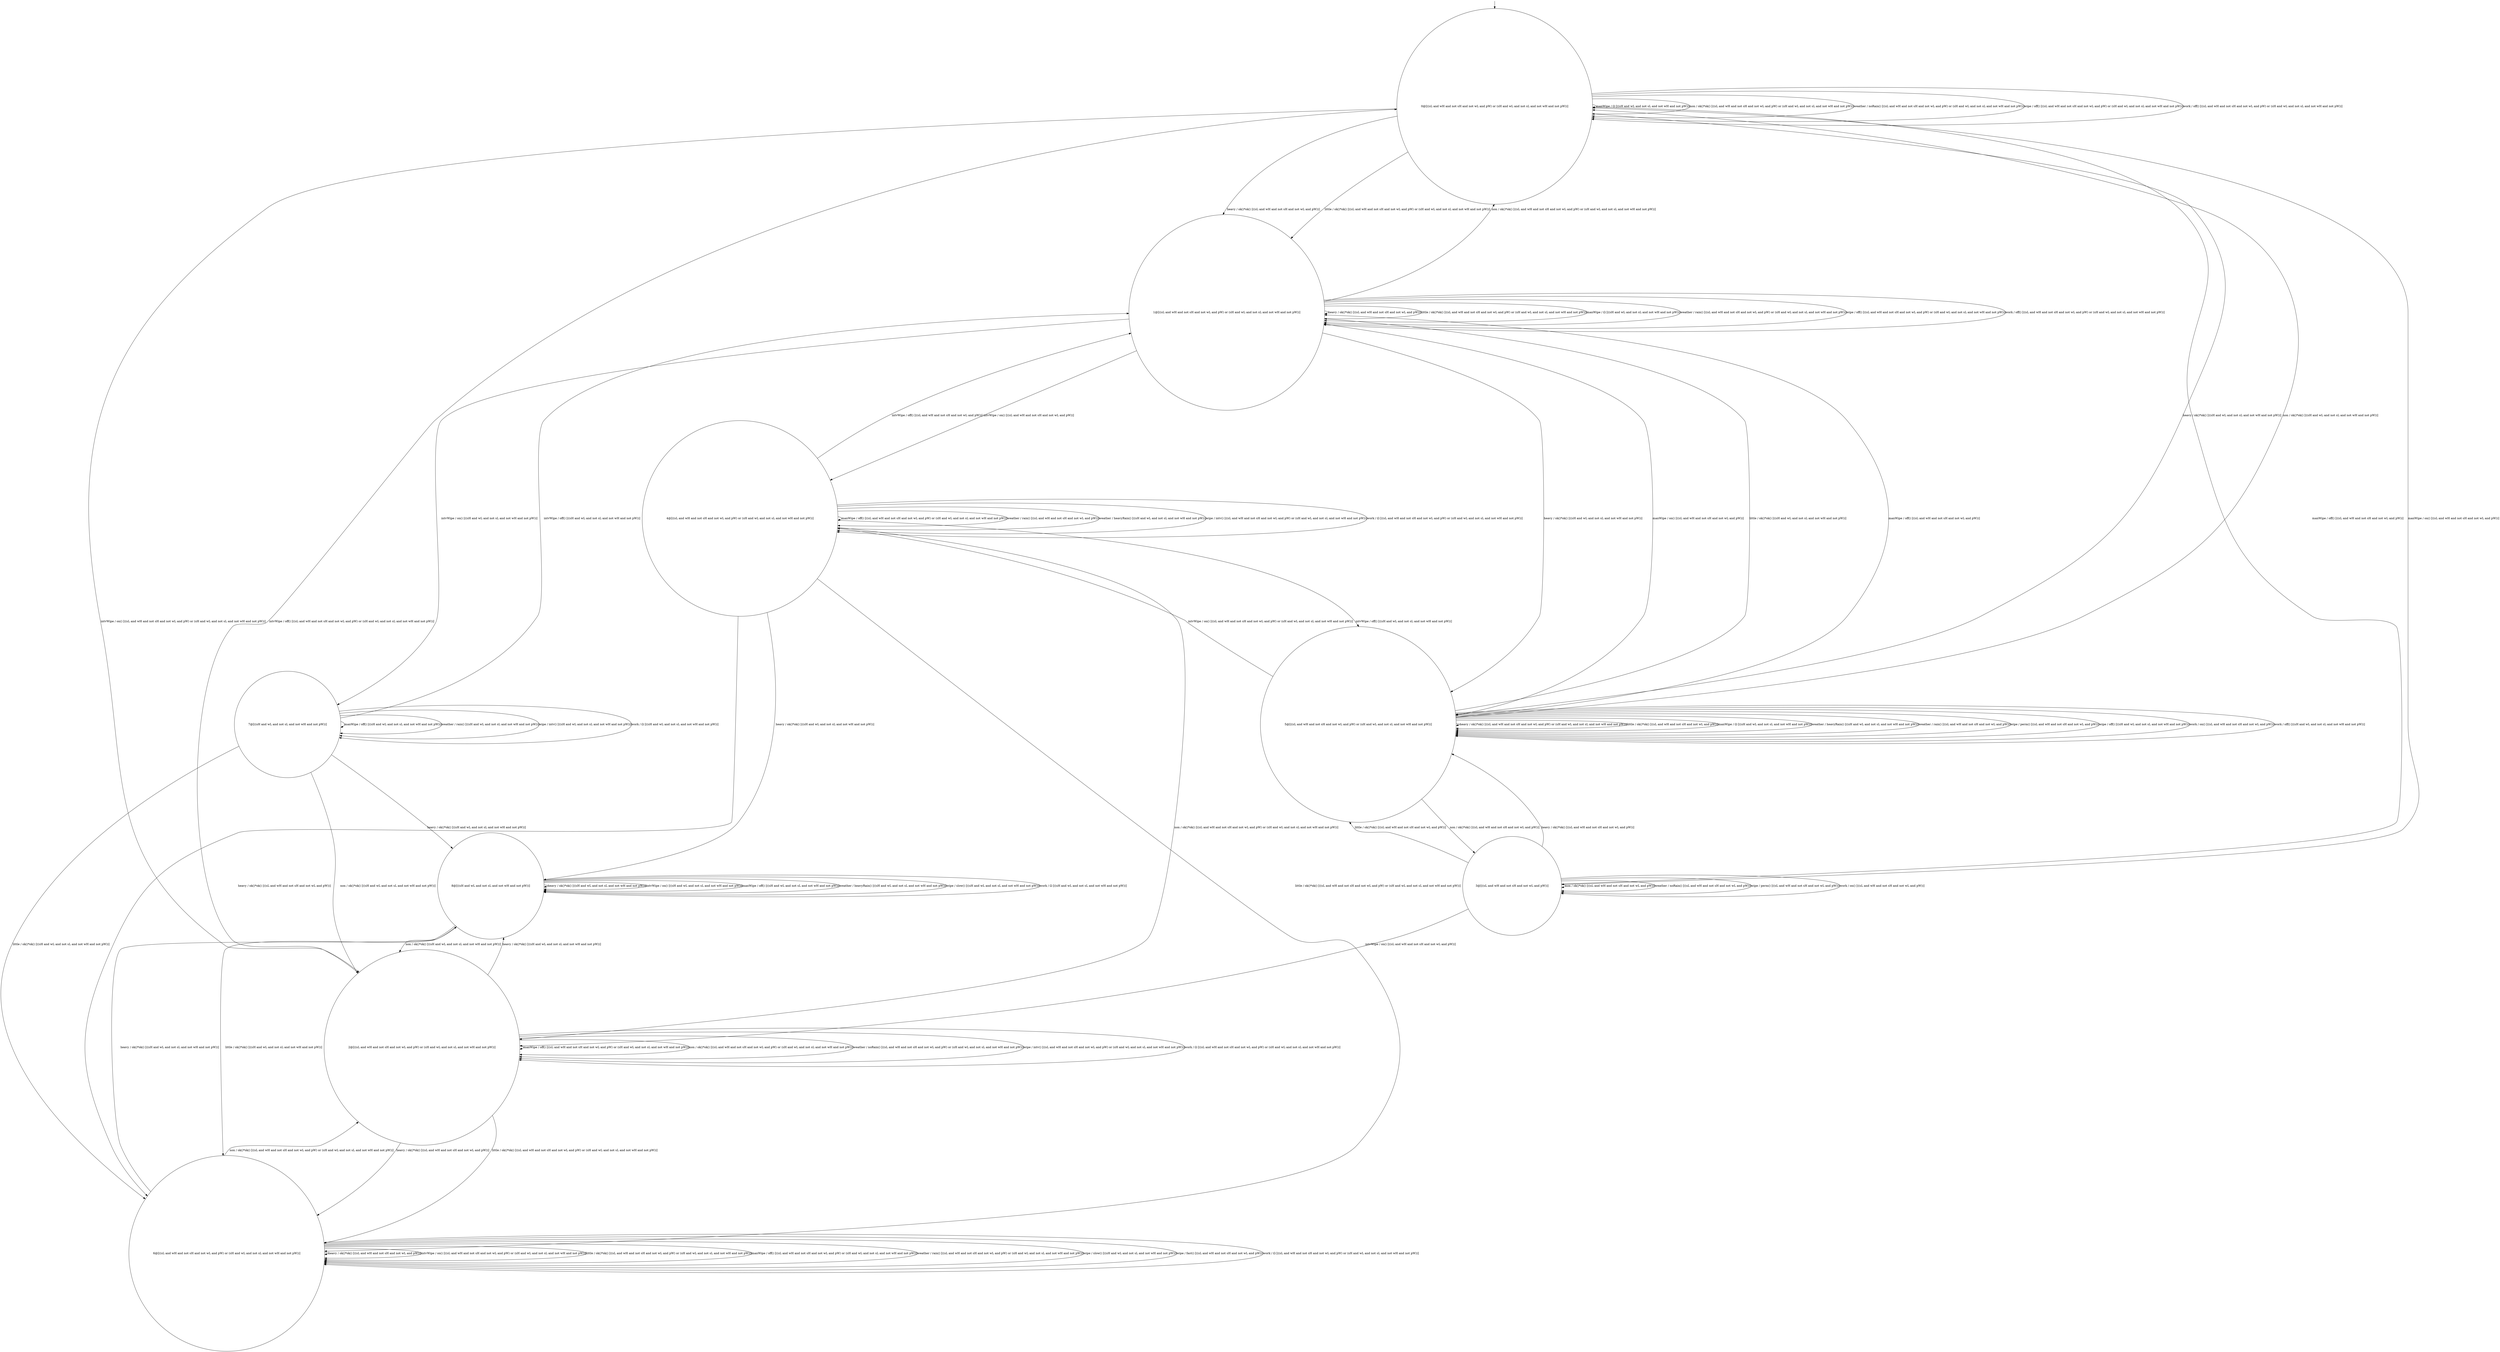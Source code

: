 digraph g {
	edge [lblstyle="above, sloped"];
	s0 [shape="circle" label="0@[((sL and wH and not sH and not wL and pW) or (sH and wL and not sL and not wH and not pW))]"];
	s1 [shape="circle" label="1@[((sL and wH and not sH and not wL and pW) or (sH and wL and not sL and not wH and not pW))]"];
	s2 [shape="circle" label="2@[((sL and wH and not sH and not wL and pW) or (sH and wL and not sL and not wH and not pW))]"];
	s3 [shape="circle" label="3@[((sL and wH and not sH and not wL and pW))]"];
	s4 [shape="circle" label="4@[((sL and wH and not sH and not wL and pW) or (sH and wL and not sL and not wH and not pW))]"];
	s5 [shape="circle" label="5@[((sL and wH and not sH and not wL and pW) or (sH and wL and not sL and not wH and not pW))]"];
	s6 [shape="circle" label="6@[((sL and wH and not sH and not wL and pW) or (sH and wL and not sL and not wH and not pW))]"];
	s7 [shape="circle" label="7@[((sH and wL and not sL and not wH and not pW))]"];
	s8 [shape="circle" label="8@[((sH and wL and not sL and not wH and not pW))]"];
	s0 -> s5 [label="heavy / ok()*ok() [((sH and wL and not sL and not wH and not pW))]"];
	s0 -> s1 [label="heavy / ok()*ok() [((sL and wH and not sH and not wL and pW))]"];
	s0 -> s2 [label="intvWipe / on() [((sL and wH and not sH and not wL and pW) or (sH and wL and not sL and not wH and not pW))]"];
	s0 -> s1 [label="little / ok()*ok() [((sL and wH and not sH and not wL and pW) or (sH and wL and not sL and not wH and not pW))]"];
	s0 -> s3 [label="manWipe / on() [((sL and wH and not sH and not wL and pW))]"];
	s0 -> s0 [label="manWipe / Ω [((sH and wL and not sL and not wH and not pW))]"];
	s0 -> s0 [label="non / ok()*ok() [((sL and wH and not sH and not wL and pW) or (sH and wL and not sL and not wH and not pW))]"];
	s0 -> s0 [label="weather / noRain() [((sL and wH and not sH and not wL and pW) or (sH and wL and not sL and not wH and not pW))]"];
	s0 -> s0 [label="wipe / off() [((sL and wH and not sH and not wL and pW) or (sH and wL and not sL and not wH and not pW))]"];
	s0 -> s0 [label="work / off() [((sL and wH and not sH and not wL and pW) or (sH and wL and not sL and not wH and not pW))]"];
	s1 -> s1 [label="heavy / ok()*ok() [((sL and wH and not sH and not wL and pW))]"];
	s1 -> s5 [label="heavy / ok()*ok() [((sH and wL and not sL and not wH and not pW))]"];
	s1 -> s7 [label="intvWipe / on() [((sH and wL and not sL and not wH and not pW))]"];
	s1 -> s4 [label="intvWipe / on() [((sL and wH and not sH and not wL and pW))]"];
	s1 -> s1 [label="little / ok()*ok() [((sL and wH and not sH and not wL and pW) or (sH and wL and not sL and not wH and not pW))]"];
	s1 -> s1 [label="manWipe / Ω [((sH and wL and not sL and not wH and not pW))]"];
	s1 -> s5 [label="manWipe / on() [((sL and wH and not sH and not wL and pW))]"];
	s1 -> s0 [label="non / ok()*ok() [((sL and wH and not sH and not wL and pW) or (sH and wL and not sL and not wH and not pW))]"];
	s1 -> s1 [label="weather / rain() [((sL and wH and not sH and not wL and pW) or (sH and wL and not sL and not wH and not pW))]"];
	s1 -> s1 [label="wipe / off() [((sL and wH and not sH and not wL and pW) or (sH and wL and not sL and not wH and not pW))]"];
	s1 -> s1 [label="work / off() [((sL and wH and not sH and not wL and pW) or (sH and wL and not sL and not wH and not pW))]"];
	s2 -> s6 [label="heavy / ok()*ok() [((sL and wH and not sH and not wL and pW))]"];
	s2 -> s8 [label="heavy / ok()*ok() [((sH and wL and not sL and not wH and not pW))]"];
	s2 -> s0 [label="intvWipe / off() [((sL and wH and not sH and not wL and pW) or (sH and wL and not sL and not wH and not pW))]"];
	s2 -> s6 [label="little / ok()*ok() [((sL and wH and not sH and not wL and pW) or (sH and wL and not sL and not wH and not pW))]"];
	s2 -> s2 [label="manWipe / off() [((sL and wH and not sH and not wL and pW) or (sH and wL and not sL and not wH and not pW))]"];
	s2 -> s2 [label="non / ok()*ok() [((sL and wH and not sH and not wL and pW) or (sH and wL and not sL and not wH and not pW))]"];
	s2 -> s2 [label="weather / noRain() [((sL and wH and not sH and not wL and pW) or (sH and wL and not sL and not wH and not pW))]"];
	s2 -> s2 [label="wipe / intv() [((sL and wH and not sH and not wL and pW) or (sH and wL and not sL and not wH and not pW))]"];
	s2 -> s2 [label="work / Ω [((sL and wH and not sH and not wL and pW) or (sH and wL and not sL and not wH and not pW))]"];
	s3 -> s5 [label="heavy / ok()*ok() [((sL and wH and not sH and not wL and pW))]"];
	s3 -> s2 [label="intvWipe / on() [((sL and wH and not sH and not wL and pW))]"];
	s3 -> s5 [label="little / ok()*ok() [((sL and wH and not sH and not wL and pW))]"];
	s3 -> s0 [label="manWipe / off() [((sL and wH and not sH and not wL and pW))]"];
	s3 -> s3 [label="non / ok()*ok() [((sL and wH and not sH and not wL and pW))]"];
	s3 -> s3 [label="weather / noRain() [((sL and wH and not sH and not wL and pW))]"];
	s3 -> s3 [label="wipe / perm() [((sL and wH and not sH and not wL and pW))]"];
	s3 -> s3 [label="work / on() [((sL and wH and not sH and not wL and pW))]"];
	s4 -> s6 [label="heavy / ok()*ok() [((sL and wH and not sH and not wL and pW))]"];
	s4 -> s8 [label="heavy / ok()*ok() [((sH and wL and not sL and not wH and not pW))]"];
	s4 -> s5 [label="intvWipe / off() [((sH and wL and not sL and not wH and not pW))]"];
	s4 -> s1 [label="intvWipe / off() [((sL and wH and not sH and not wL and pW))]"];
	s4 -> s6 [label="little / ok()*ok() [((sL and wH and not sH and not wL and pW) or (sH and wL and not sL and not wH and not pW))]"];
	s4 -> s4 [label="manWipe / off() [((sL and wH and not sH and not wL and pW) or (sH and wL and not sL and not wH and not pW))]"];
	s4 -> s2 [label="non / ok()*ok() [((sL and wH and not sH and not wL and pW) or (sH and wL and not sL and not wH and not pW))]"];
	s4 -> s4 [label="weather / rain() [((sL and wH and not sH and not wL and pW))]"];
	s4 -> s4 [label="weather / heavyRain() [((sH and wL and not sL and not wH and not pW))]"];
	s4 -> s4 [label="wipe / intv() [((sL and wH and not sH and not wL and pW) or (sH and wL and not sL and not wH and not pW))]"];
	s4 -> s4 [label="work / Ω [((sL and wH and not sH and not wL and pW) or (sH and wL and not sL and not wH and not pW))]"];
	s5 -> s5 [label="heavy / ok()*ok() [((sL and wH and not sH and not wL and pW) or (sH and wL and not sL and not wH and not pW))]"];
	s5 -> s4 [label="intvWipe / on() [((sL and wH and not sH and not wL and pW) or (sH and wL and not sL and not wH and not pW))]"];
	s5 -> s1 [label="little / ok()*ok() [((sH and wL and not sL and not wH and not pW))]"];
	s5 -> s5 [label="little / ok()*ok() [((sL and wH and not sH and not wL and pW))]"];
	s5 -> s1 [label="manWipe / off() [((sL and wH and not sH and not wL and pW))]"];
	s5 -> s5 [label="manWipe / Ω [((sH and wL and not sL and not wH and not pW))]"];
	s5 -> s0 [label="non / ok()*ok() [((sH and wL and not sL and not wH and not pW))]"];
	s5 -> s3 [label="non / ok()*ok() [((sL and wH and not sH and not wL and pW))]"];
	s5 -> s5 [label="weather / heavyRain() [((sH and wL and not sL and not wH and not pW))]"];
	s5 -> s5 [label="weather / rain() [((sL and wH and not sH and not wL and pW))]"];
	s5 -> s5 [label="wipe / perm() [((sL and wH and not sH and not wL and pW))]"];
	s5 -> s5 [label="wipe / off() [((sH and wL and not sL and not wH and not pW))]"];
	s5 -> s5 [label="work / on() [((sL and wH and not sH and not wL and pW))]"];
	s5 -> s5 [label="work / off() [((sH and wL and not sL and not wH and not pW))]"];
	s6 -> s8 [label="heavy / ok()*ok() [((sH and wL and not sL and not wH and not pW))]"];
	s6 -> s6 [label="heavy / ok()*ok() [((sL and wH and not sH and not wL and pW))]"];
	s6 -> s6 [label="intvWipe / on() [((sL and wH and not sH and not wL and pW) or (sH and wL and not sL and not wH and not pW))]"];
	s6 -> s6 [label="little / ok()*ok() [((sL and wH and not sH and not wL and pW) or (sH and wL and not sL and not wH and not pW))]"];
	s6 -> s6 [label="manWipe / off() [((sL and wH and not sH and not wL and pW) or (sH and wL and not sL and not wH and not pW))]"];
	s6 -> s2 [label="non / ok()*ok() [((sL and wH and not sH and not wL and pW) or (sH and wL and not sL and not wH and not pW))]"];
	s6 -> s6 [label="weather / rain() [((sL and wH and not sH and not wL and pW) or (sH and wL and not sL and not wH and not pW))]"];
	s6 -> s6 [label="wipe / slow() [((sH and wL and not sL and not wH and not pW))]"];
	s6 -> s6 [label="wipe / fast() [((sL and wH and not sH and not wL and pW))]"];
	s6 -> s6 [label="work / Ω [((sL and wH and not sH and not wL and pW) or (sH and wL and not sL and not wH and not pW))]"];
	s7 -> s8 [label="heavy / ok()*ok() [((sH and wL and not sL and not wH and not pW))]"];
	s7 -> s1 [label="intvWipe / off() [((sH and wL and not sL and not wH and not pW))]"];
	s7 -> s6 [label="little / ok()*ok() [((sH and wL and not sL and not wH and not pW))]"];
	s7 -> s7 [label="manWipe / off() [((sH and wL and not sL and not wH and not pW))]"];
	s7 -> s2 [label="non / ok()*ok() [((sH and wL and not sL and not wH and not pW))]"];
	s7 -> s7 [label="weather / rain() [((sH and wL and not sL and not wH and not pW))]"];
	s7 -> s7 [label="wipe / intv() [((sH and wL and not sL and not wH and not pW))]"];
	s7 -> s7 [label="work / Ω [((sH and wL and not sL and not wH and not pW))]"];
	s8 -> s8 [label="heavy / ok()*ok() [((sH and wL and not sL and not wH and not pW))]"];
	s8 -> s8 [label="intvWipe / on() [((sH and wL and not sL and not wH and not pW))]"];
	s8 -> s6 [label="little / ok()*ok() [((sH and wL and not sL and not wH and not pW))]"];
	s8 -> s8 [label="manWipe / off() [((sH and wL and not sL and not wH and not pW))]"];
	s8 -> s2 [label="non / ok()*ok() [((sH and wL and not sL and not wH and not pW))]"];
	s8 -> s8 [label="weather / heavyRain() [((sH and wL and not sL and not wH and not pW))]"];
	s8 -> s8 [label="wipe / slow() [((sH and wL and not sL and not wH and not pW))]"];
	s8 -> s8 [label="work / Ω [((sH and wL and not sL and not wH and not pW))]"];
	__start0 [label="" shape="none" width="0" height="0"];
	__start0 -> s0;
}